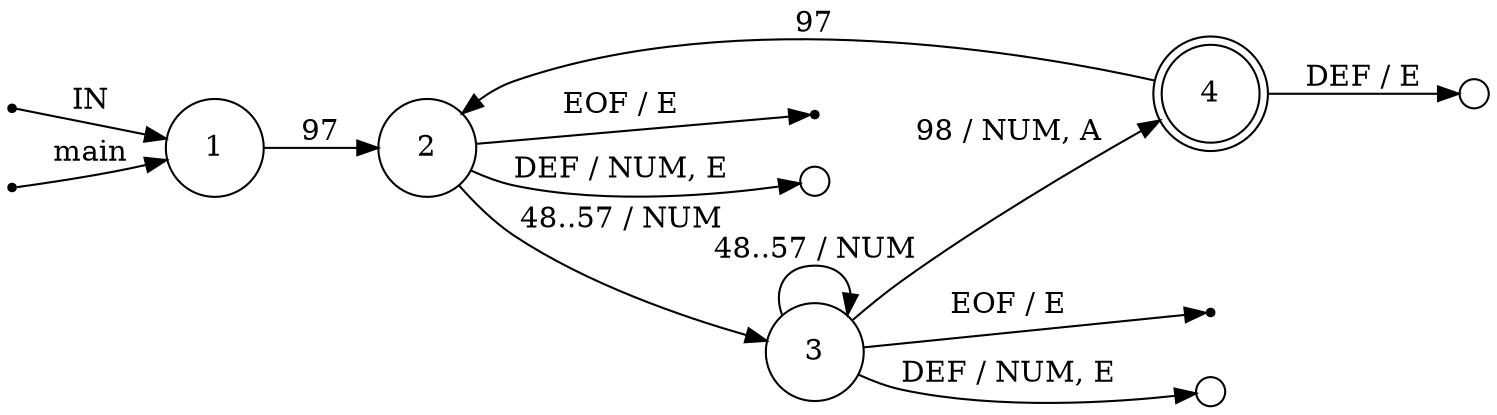 digraph foo {
	rankdir=LR;
	node [ shape = point ];
	ENTRY;
	en_1;
	eof_2;
	eof_3;
	node [ shape = circle, height = 0.2 ];
	err_2 [ label=""];
	err_3 [ label=""];
	err_4 [ label=""];
	node [ fixedsize = true, height = 0.65, shape = doublecircle ];
	4;
	node [ shape = circle ];
	1 -> 2 [ label = "97" ];
	2 -> 3 [ label = "48..57 / NUM" ];
	2 -> err_2 [ label = "DEF / NUM, E" ];
	3 -> 3 [ label = "48..57 / NUM" ];
	3 -> 4 [ label = "98 / NUM, A" ];
	3 -> err_3 [ label = "DEF / NUM, E" ];
	4 -> 2 [ label = "97" ];
	4 -> err_4 [ label = "DEF / E" ];
	ENTRY -> 1 [ label = "IN" ];
	en_1 -> 1 [ label = "main" ];
	2 -> eof_2 [ label = "EOF / E" ];
	3 -> eof_3 [ label = "EOF / E" ];
}
